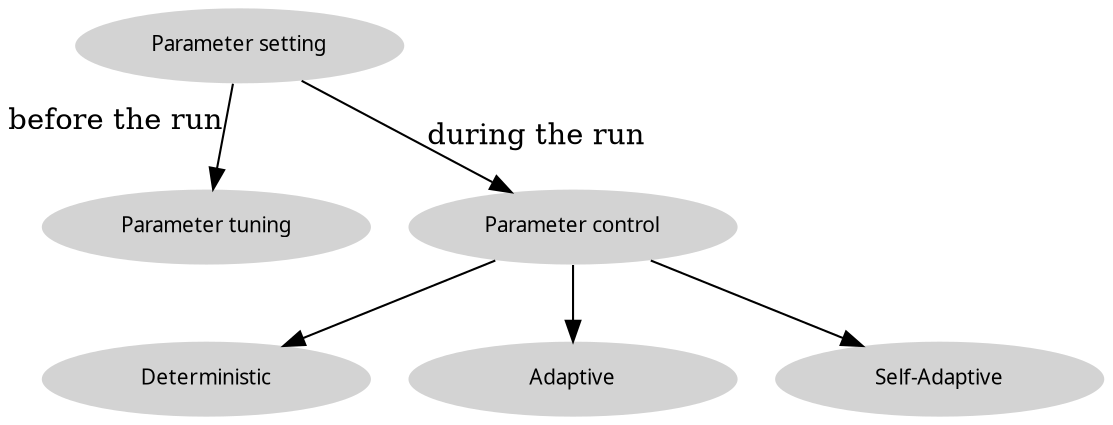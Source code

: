 digraph G {
    fontname = "Verdana"
    fontsize = 10
    
    node [style="filled" fixedsize=True width=2.2 penwidth=0 fontname="Verdana" fontsize=10]
    
    "Parameter setting" -> "Parameter tuning" [xlabel="before the run"]
    "Parameter setting" -> "Parameter control" [label="during the run"]
    "Parameter control" -> "Deterministic"
    "Parameter control" -> "Adaptive"
    "Parameter control" -> "Self-Adaptive"
}